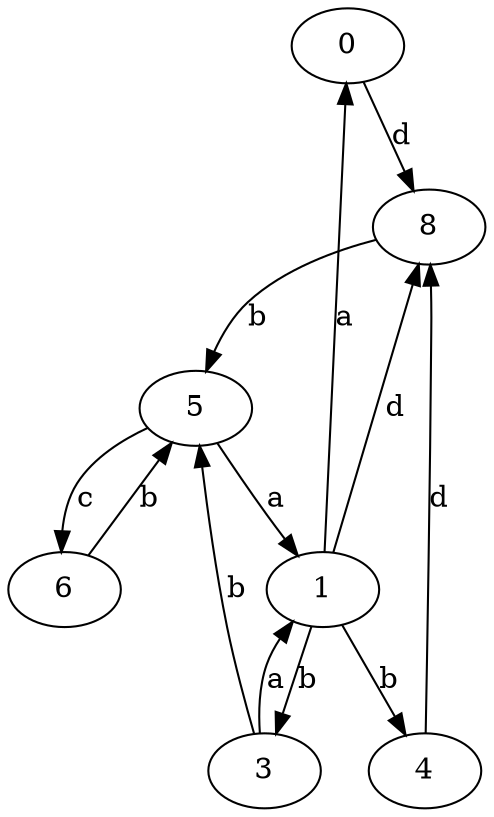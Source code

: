 strict digraph  {
0;
1;
3;
4;
5;
6;
8;
0 -> 8  [label=d];
1 -> 0  [label=a];
1 -> 3  [label=b];
1 -> 4  [label=b];
1 -> 8  [label=d];
3 -> 1  [label=a];
3 -> 5  [label=b];
4 -> 8  [label=d];
5 -> 1  [label=a];
5 -> 6  [label=c];
6 -> 5  [label=b];
8 -> 5  [label=b];
}
